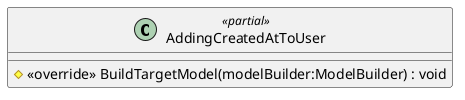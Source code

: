 @startuml
class AddingCreatedAtToUser <<partial>> {
    # <<override>> BuildTargetModel(modelBuilder:ModelBuilder) : void
}
@enduml

